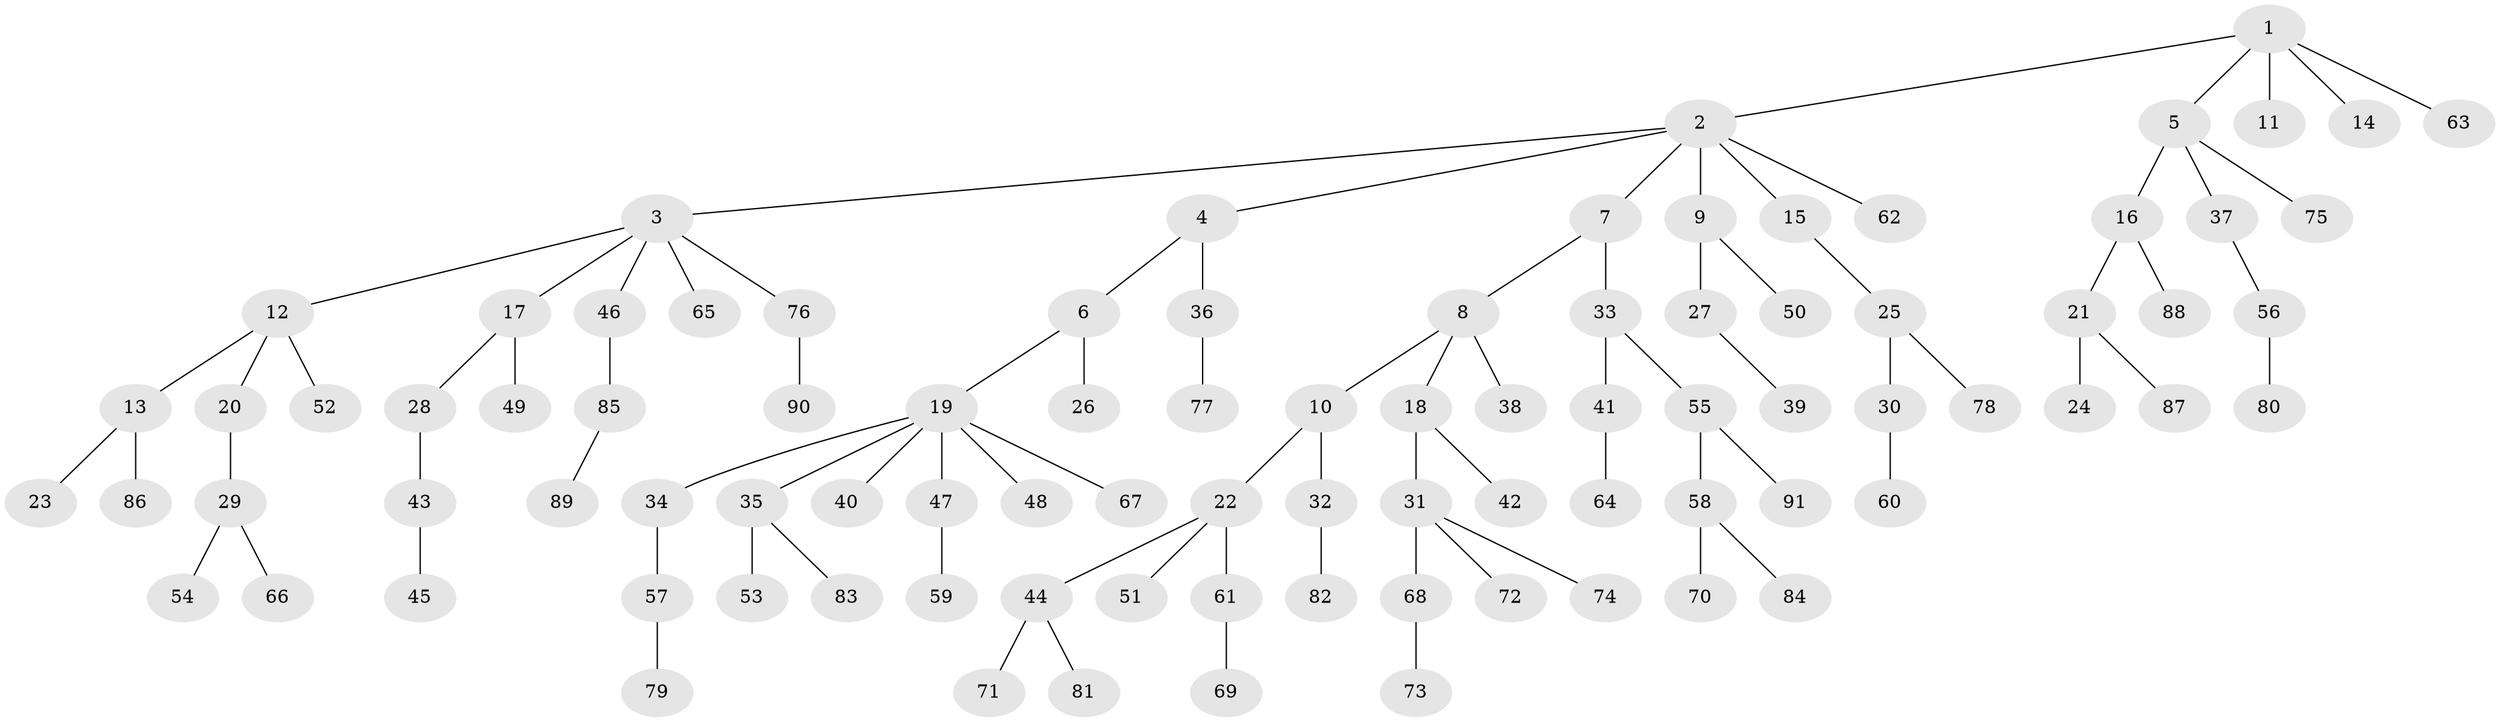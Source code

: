 // coarse degree distribution, {2: 0.2777777777777778, 4: 0.05555555555555555, 1: 0.5555555555555556, 7: 0.018518518518518517, 3: 0.037037037037037035, 6: 0.018518518518518517, 5: 0.018518518518518517, 10: 0.018518518518518517}
// Generated by graph-tools (version 1.1) at 2025/56/03/04/25 21:56:51]
// undirected, 91 vertices, 90 edges
graph export_dot {
graph [start="1"]
  node [color=gray90,style=filled];
  1;
  2;
  3;
  4;
  5;
  6;
  7;
  8;
  9;
  10;
  11;
  12;
  13;
  14;
  15;
  16;
  17;
  18;
  19;
  20;
  21;
  22;
  23;
  24;
  25;
  26;
  27;
  28;
  29;
  30;
  31;
  32;
  33;
  34;
  35;
  36;
  37;
  38;
  39;
  40;
  41;
  42;
  43;
  44;
  45;
  46;
  47;
  48;
  49;
  50;
  51;
  52;
  53;
  54;
  55;
  56;
  57;
  58;
  59;
  60;
  61;
  62;
  63;
  64;
  65;
  66;
  67;
  68;
  69;
  70;
  71;
  72;
  73;
  74;
  75;
  76;
  77;
  78;
  79;
  80;
  81;
  82;
  83;
  84;
  85;
  86;
  87;
  88;
  89;
  90;
  91;
  1 -- 2;
  1 -- 5;
  1 -- 11;
  1 -- 14;
  1 -- 63;
  2 -- 3;
  2 -- 4;
  2 -- 7;
  2 -- 9;
  2 -- 15;
  2 -- 62;
  3 -- 12;
  3 -- 17;
  3 -- 46;
  3 -- 65;
  3 -- 76;
  4 -- 6;
  4 -- 36;
  5 -- 16;
  5 -- 37;
  5 -- 75;
  6 -- 19;
  6 -- 26;
  7 -- 8;
  7 -- 33;
  8 -- 10;
  8 -- 18;
  8 -- 38;
  9 -- 27;
  9 -- 50;
  10 -- 22;
  10 -- 32;
  12 -- 13;
  12 -- 20;
  12 -- 52;
  13 -- 23;
  13 -- 86;
  15 -- 25;
  16 -- 21;
  16 -- 88;
  17 -- 28;
  17 -- 49;
  18 -- 31;
  18 -- 42;
  19 -- 34;
  19 -- 35;
  19 -- 40;
  19 -- 47;
  19 -- 48;
  19 -- 67;
  20 -- 29;
  21 -- 24;
  21 -- 87;
  22 -- 44;
  22 -- 51;
  22 -- 61;
  25 -- 30;
  25 -- 78;
  27 -- 39;
  28 -- 43;
  29 -- 54;
  29 -- 66;
  30 -- 60;
  31 -- 68;
  31 -- 72;
  31 -- 74;
  32 -- 82;
  33 -- 41;
  33 -- 55;
  34 -- 57;
  35 -- 53;
  35 -- 83;
  36 -- 77;
  37 -- 56;
  41 -- 64;
  43 -- 45;
  44 -- 71;
  44 -- 81;
  46 -- 85;
  47 -- 59;
  55 -- 58;
  55 -- 91;
  56 -- 80;
  57 -- 79;
  58 -- 70;
  58 -- 84;
  61 -- 69;
  68 -- 73;
  76 -- 90;
  85 -- 89;
}
